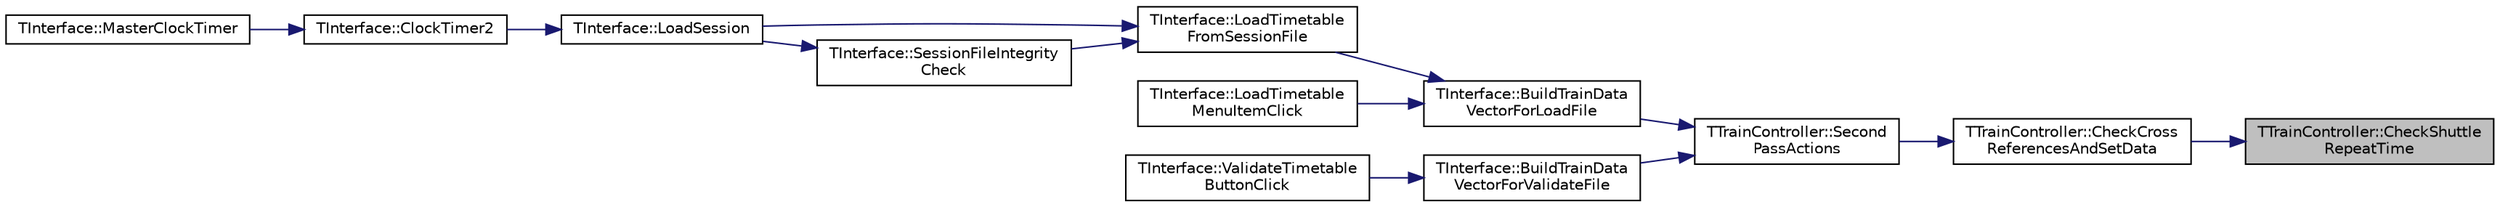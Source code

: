 digraph "TTrainController::CheckShuttleRepeatTime"
{
 // INTERACTIVE_SVG=YES
 // LATEX_PDF_SIZE
  edge [fontname="Helvetica",fontsize="10",labelfontname="Helvetica",labelfontsize="10"];
  node [fontname="Helvetica",fontsize="10",shape=record];
  rankdir="RL";
  Node1 [label="TTrainController::CheckShuttle\lRepeatTime",height=0.2,width=0.4,color="black", fillcolor="grey75", style="filled", fontcolor="black",tooltip="Check that shuttle link services have consistent times, true for success."];
  Node1 -> Node2 [dir="back",color="midnightblue",fontsize="10",style="solid",fontname="Helvetica"];
  Node2 [label="TTrainController::CheckCross\lReferencesAndSetData",height=0.2,width=0.4,color="black", fillcolor="white", style="filled",URL="$class_t_train_controller.html#a36581d2c8663849c6d19b65542c8fa4c",tooltip="A timetable validation function where all service cross references are checked for validity and set p..."];
  Node2 -> Node3 [dir="back",color="midnightblue",fontsize="10",style="solid",fontname="Helvetica"];
  Node3 [label="TTrainController::Second\lPassActions",height=0.2,width=0.4,color="black", fillcolor="white", style="filled",URL="$class_t_train_controller.html#af52f0033d498268c871980c17a8ddf36",tooltip="Carry out further detailed timetable consistency checks, return true for success."];
  Node3 -> Node4 [dir="back",color="midnightblue",fontsize="10",style="solid",fontname="Helvetica"];
  Node4 [label="TInterface::BuildTrainData\lVectorForLoadFile",height=0.2,width=0.4,color="black", fillcolor="white", style="filled",URL="$class_t_interface.html#a148e3f99d39f596dbd7d490403936154",tooltip="Convert a stored timetable file (either as a stand alone file or within a session file) to a loaded t..."];
  Node4 -> Node5 [dir="back",color="midnightblue",fontsize="10",style="solid",fontname="Helvetica"];
  Node5 [label="TInterface::LoadTimetable\lFromSessionFile",height=0.2,width=0.4,color="black", fillcolor="white", style="filled",URL="$class_t_interface.html#a92d5a9e07b9362dee2296b7759a1c83d",tooltip="Loads timetable into memory from a session file, true if successful."];
  Node5 -> Node6 [dir="back",color="midnightblue",fontsize="10",style="solid",fontname="Helvetica"];
  Node6 [label="TInterface::LoadSession",height=0.2,width=0.4,color="black", fillcolor="white", style="filled",URL="$class_t_interface.html#a636b1b4bd29f2678a3290ed2d282f1c2",tooltip="Load a session file."];
  Node6 -> Node7 [dir="back",color="midnightblue",fontsize="10",style="solid",fontname="Helvetica"];
  Node7 [label="TInterface::ClockTimer2",height=0.2,width=0.4,color="black", fillcolor="white", style="filled",URL="$class_t_interface.html#a6139ffb52492eb89e5487a8a3cd647b5",tooltip="The main loop, called every clock tick via MasterClockTimer."];
  Node7 -> Node8 [dir="back",color="midnightblue",fontsize="10",style="solid",fontname="Helvetica"];
  Node8 [label="TInterface::MasterClockTimer",height=0.2,width=0.4,color="black", fillcolor="white", style="filled",URL="$class_t_interface.html#ace30a12d923fc7fb489afabb0a09aa4f",tooltip=" "];
  Node5 -> Node9 [dir="back",color="midnightblue",fontsize="10",style="solid",fontname="Helvetica"];
  Node9 [label="TInterface::SessionFileIntegrity\lCheck",height=0.2,width=0.4,color="black", fillcolor="white", style="filled",URL="$class_t_interface.html#a3904f26b67b9512507960187b37b6f7b",tooltip="Checks session file integrity prior to loading, true for success."];
  Node9 -> Node6 [dir="back",color="midnightblue",fontsize="10",style="solid",fontname="Helvetica"];
  Node4 -> Node10 [dir="back",color="midnightblue",fontsize="10",style="solid",fontname="Helvetica"];
  Node10 [label="TInterface::LoadTimetable\lMenuItemClick",height=0.2,width=0.4,color="black", fillcolor="white", style="filled",URL="$class_t_interface.html#a15a2f5ad77e4f6c2b0cc6314224dfb78",tooltip=" "];
  Node3 -> Node11 [dir="back",color="midnightblue",fontsize="10",style="solid",fontname="Helvetica"];
  Node11 [label="TInterface::BuildTrainData\lVectorForValidateFile",height=0.2,width=0.4,color="black", fillcolor="white", style="filled",URL="$class_t_interface.html#a4ffe7e6eb2421577f670a52f556aef97",tooltip="Check the integrity of a stored timetable file (either as a stand alone file or within a session file..."];
  Node11 -> Node12 [dir="back",color="midnightblue",fontsize="10",style="solid",fontname="Helvetica"];
  Node12 [label="TInterface::ValidateTimetable\lButtonClick",height=0.2,width=0.4,color="black", fillcolor="white", style="filled",URL="$class_t_interface.html#a2f501868bbee2310af99bf2e8e265c59",tooltip=" "];
}
